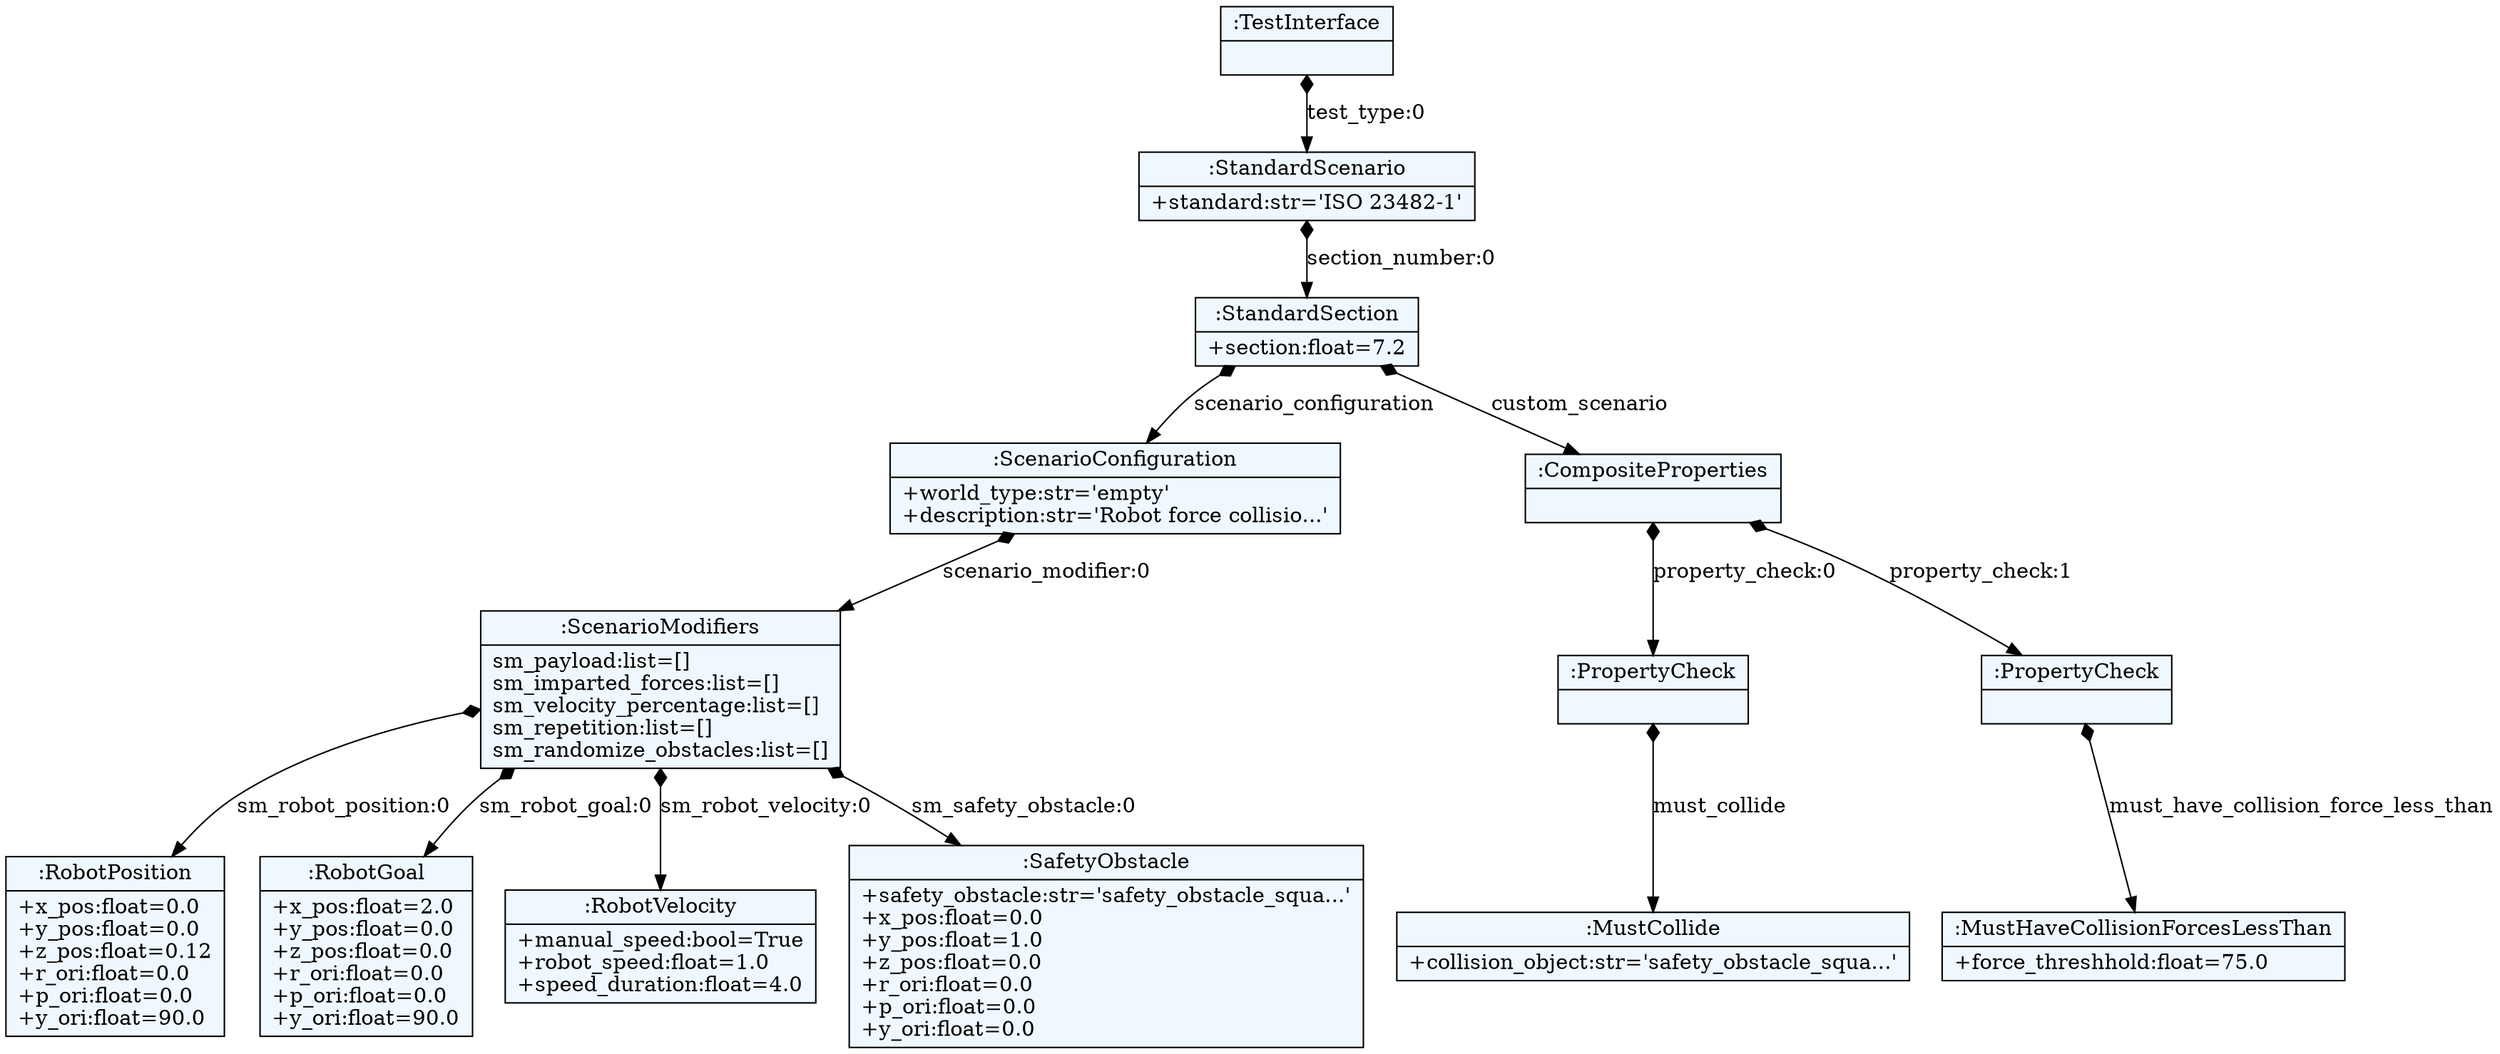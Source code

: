 
    digraph textX {
    fontname = "Bitstream Vera Sans"
    fontsize = 8
    node[
        shape=record,
        style=filled,
        fillcolor=aliceblue
    ]
    nodesep = 0.3
    edge[dir=black,arrowtail=empty]


140522623145968 -> 140522623145584 [label="test_type:0" arrowtail=diamond dir=both]
140522623145584 -> 140522623144816 [label="section_number:0" arrowtail=diamond dir=both]
140522623144816 -> 140522623144336 [label="scenario_configuration" arrowtail=diamond dir=both]
140522623144336 -> 140522623144192 [label="scenario_modifier:0" arrowtail=diamond dir=both]
140522623144192 -> 140522623265280 [label="sm_robot_position:0" arrowtail=diamond dir=both]
140522623265280[label="{:RobotPosition|+x_pos:float=0.0\l+y_pos:float=0.0\l+z_pos:float=0.12\l+r_ori:float=0.0\l+p_ori:float=0.0\l+y_ori:float=90.0\l}"]
140522623144192 -> 140522623266048 [label="sm_robot_goal:0" arrowtail=diamond dir=both]
140522623266048[label="{:RobotGoal|+x_pos:float=2.0\l+y_pos:float=0.0\l+z_pos:float=0.0\l+r_ori:float=0.0\l+p_ori:float=0.0\l+y_ori:float=90.0\l}"]
140522623144192 -> 140522623266096 [label="sm_robot_velocity:0" arrowtail=diamond dir=both]
140522623266096[label="{:RobotVelocity|+manual_speed:bool=True\l+robot_speed:float=1.0\l+speed_duration:float=4.0\l}"]
140522623144192 -> 140522623265760 [label="sm_safety_obstacle:0" arrowtail=diamond dir=both]
140522623265760[label="{:SafetyObstacle|+safety_obstacle:str='safety_obstacle_squa...'\l+x_pos:float=0.0\l+y_pos:float=1.0\l+z_pos:float=0.0\l+r_ori:float=0.0\l+p_ori:float=0.0\l+y_ori:float=0.0\l}"]
140522623144192[label="{:ScenarioModifiers|sm_payload:list=[]\lsm_imparted_forces:list=[]\lsm_velocity_percentage:list=[]\lsm_repetition:list=[]\lsm_randomize_obstacles:list=[]\l}"]
140522623144336[label="{:ScenarioConfiguration|+world_type:str='empty'\l+description:str='Robot force collisio...'\l}"]
140522623144816 -> 140522623144000 [label="custom_scenario" arrowtail=diamond dir=both]
140522623144000 -> 140522623265808 [label="property_check:0" arrowtail=diamond dir=both]
140522623265808 -> 140522623264992 [label="must_collide" arrowtail=diamond dir=both]
140522623264992[label="{:MustCollide|+collision_object:str='safety_obstacle_squa...'\l}"]
140522623265808[label="{:PropertyCheck|}"]
140522623144000 -> 140522623264944 [label="property_check:1" arrowtail=diamond dir=both]
140522623264944 -> 140522623264704 [label="must_have_collision_force_less_than" arrowtail=diamond dir=both]
140522623264704[label="{:MustHaveCollisionForcesLessThan|+force_threshhold:float=75.0\l}"]
140522623264944[label="{:PropertyCheck|}"]
140522623144000[label="{:CompositeProperties|}"]
140522623144816[label="{:StandardSection|+section:float=7.2\l}"]
140522623145584[label="{:StandardScenario|+standard:str='ISO 23482-1'\l}"]
140522623145968[label="{:TestInterface|}"]

}
